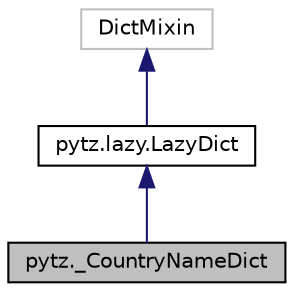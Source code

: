 digraph "pytz._CountryNameDict"
{
 // LATEX_PDF_SIZE
  edge [fontname="Helvetica",fontsize="10",labelfontname="Helvetica",labelfontsize="10"];
  node [fontname="Helvetica",fontsize="10",shape=record];
  Node1 [label="pytz._CountryNameDict",height=0.2,width=0.4,color="black", fillcolor="grey75", style="filled", fontcolor="black",tooltip=" "];
  Node2 -> Node1 [dir="back",color="midnightblue",fontsize="10",style="solid",fontname="Helvetica"];
  Node2 [label="pytz.lazy.LazyDict",height=0.2,width=0.4,color="black", fillcolor="white", style="filled",URL="$classpytz_1_1lazy_1_1_lazy_dict.html",tooltip=" "];
  Node3 -> Node2 [dir="back",color="midnightblue",fontsize="10",style="solid",fontname="Helvetica"];
  Node3 [label="DictMixin",height=0.2,width=0.4,color="grey75", fillcolor="white", style="filled",tooltip=" "];
}
